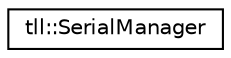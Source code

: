 digraph "Graphical Class Hierarchy"
{
  edge [fontname="Helvetica",fontsize="10",labelfontname="Helvetica",labelfontsize="10"];
  node [fontname="Helvetica",fontsize="10",shape=record];
  rankdir="LR";
  Node0 [label="tll::SerialManager",height=0.2,width=0.4,color="black", fillcolor="white", style="filled",URL="$classtll_1_1SerialManager.html",tooltip="Class to manage serial communication. "];
}
